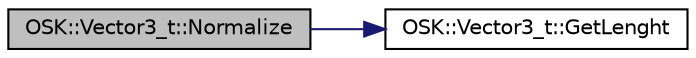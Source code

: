 digraph "OSK::Vector3_t::Normalize"
{
 // LATEX_PDF_SIZE
  edge [fontname="Helvetica",fontsize="10",labelfontname="Helvetica",labelfontsize="10"];
  node [fontname="Helvetica",fontsize="10",shape=record];
  rankdir="LR";
  Node1 [label="OSK::Vector3_t::Normalize",height=0.2,width=0.4,color="black", fillcolor="grey75", style="filled", fontcolor="black",tooltip="Normaliza el vector 3D para que su módulo (GetLength()) sea 1."];
  Node1 -> Node2 [color="midnightblue",fontsize="10",style="solid"];
  Node2 [label="OSK::Vector3_t::GetLenght",height=0.2,width=0.4,color="black", fillcolor="white", style="filled",URL="$class_o_s_k_1_1_vector3__t.html#ad59b181161a83a239c30d692bd79982c",tooltip="Módulo del vector. Obtiene la longitud del vector."];
}
